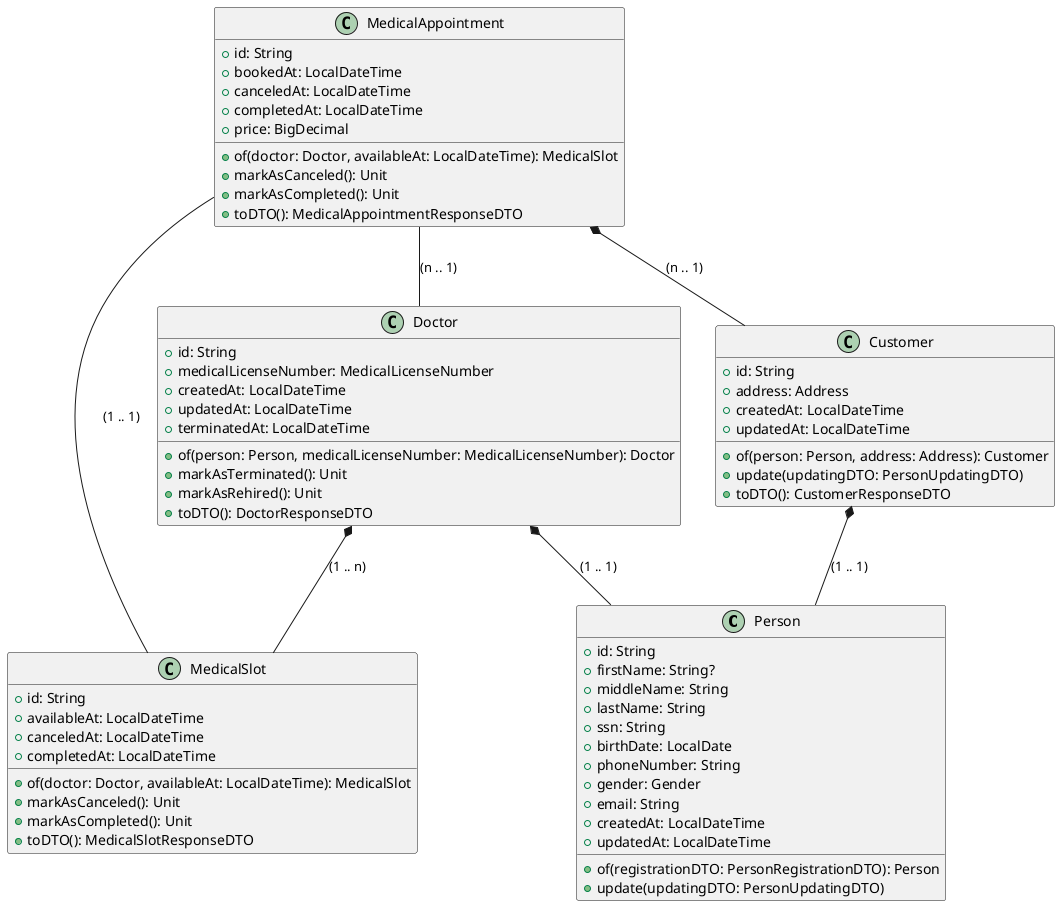 @startuml

class "Person" {
 +id: String
 +firstName: String?
 +middleName: String
 +lastName: String
 +ssn: String
 +birthDate: LocalDate
 +phoneNumber: String
 +gender: Gender
 +email: String
 +createdAt: LocalDateTime
 +updatedAt: LocalDateTime
 
 +of(registrationDTO: PersonRegistrationDTO): Person
 +update(updatingDTO: PersonUpdatingDTO)
}

class "Customer" {
 +id: String
 +address: Address
 +createdAt: LocalDateTime
 +updatedAt: LocalDateTime
 
 +of(person: Person, address: Address): Customer
 +update(updatingDTO: PersonUpdatingDTO)
 +toDTO(): CustomerResponseDTO
}

class "Doctor" {
 +id: String
 +medicalLicenseNumber: MedicalLicenseNumber
 +createdAt: LocalDateTime
 +updatedAt: LocalDateTime
 +terminatedAt: LocalDateTime
 
 +of(person: Person, medicalLicenseNumber: MedicalLicenseNumber): Doctor
 +markAsTerminated(): Unit
 +markAsRehired(): Unit
 +toDTO(): DoctorResponseDTO
}

class "MedicalSlot" {
  +id: String
  +availableAt: LocalDateTime
  +canceledAt: LocalDateTime
  +completedAt: LocalDateTime
  
  +of(doctor: Doctor, availableAt: LocalDateTime): MedicalSlot
  +markAsCanceled(): Unit
  +markAsCompleted(): Unit
  +toDTO(): MedicalSlotResponseDTO
}

class "MedicalAppointment" {
  +id: String
  +bookedAt: LocalDateTime
  +canceledAt: LocalDateTime
  +completedAt: LocalDateTime
  +price: BigDecimal
  
  +of(doctor: Doctor, availableAt: LocalDateTime): MedicalSlot
  +markAsCanceled(): Unit
  +markAsCompleted(): Unit
  +toDTO(): MedicalAppointmentResponseDTO
}

Customer *-- Person: "(1 .. 1)"
Doctor *-- Person: "(1 .. 1)"
Doctor *-- MedicalSlot: "(1 .. n)"
MedicalAppointment -- Doctor: "(n .. 1)"
MedicalAppointment *-- Customer: "(n .. 1)"
MedicalSlot -- MedicalAppointment: "(1 .. 1)"

@enduml
